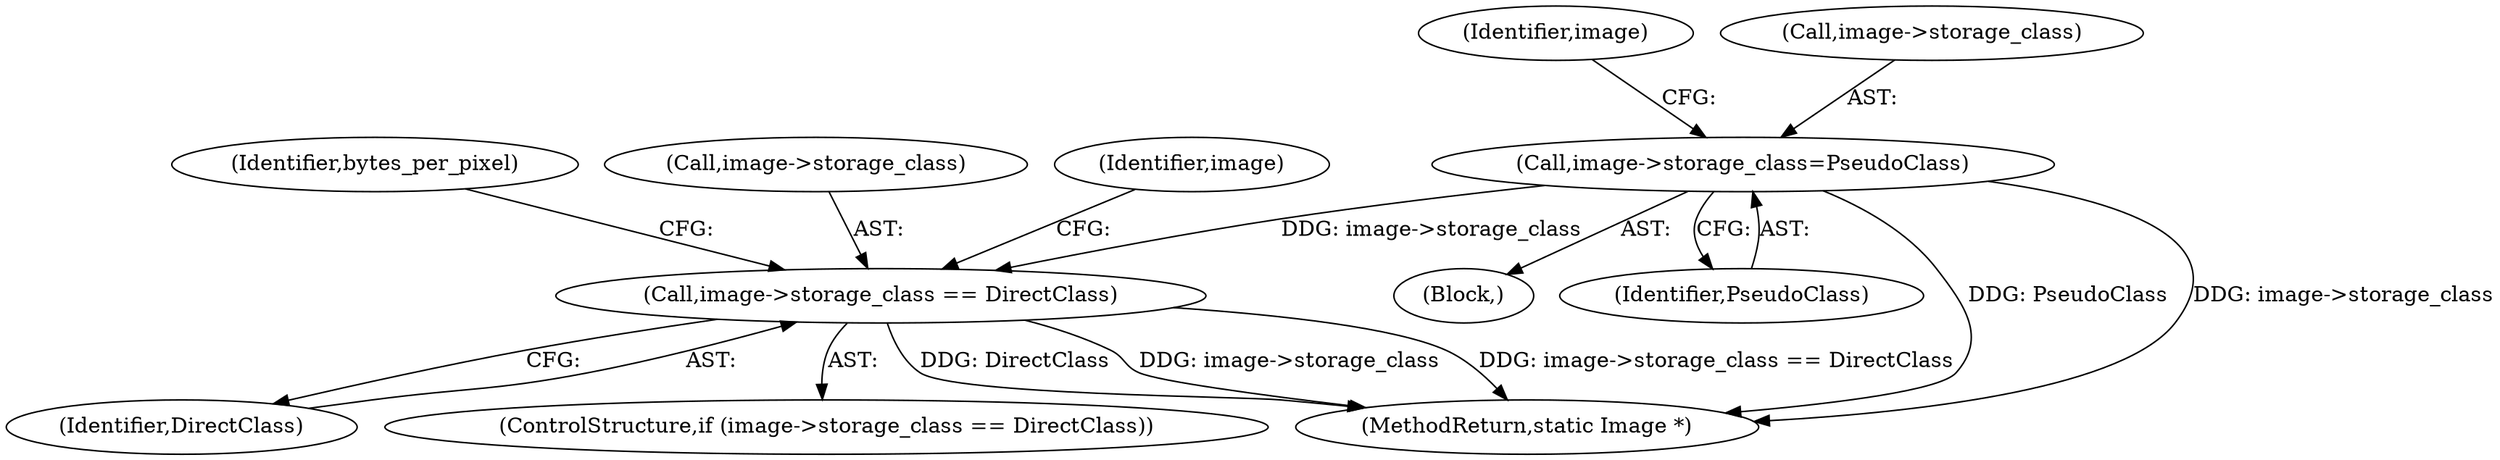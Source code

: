 digraph "0_ImageMagick_7afcf9f71043df15508e46f079387bd4689a738d@pointer" {
"1000448" [label="(Call,image->storage_class=PseudoClass)"];
"1001338" [label="(Call,image->storage_class == DirectClass)"];
"1001337" [label="(ControlStructure,if (image->storage_class == DirectClass))"];
"1000455" [label="(Identifier,image)"];
"1000448" [label="(Call,image->storage_class=PseudoClass)"];
"1001346" [label="(Identifier,bytes_per_pixel)"];
"1001338" [label="(Call,image->storage_class == DirectClass)"];
"1002026" [label="(MethodReturn,static Image *)"];
"1000447" [label="(Block,)"];
"1001339" [label="(Call,image->storage_class)"];
"1001677" [label="(Identifier,image)"];
"1000449" [label="(Call,image->storage_class)"];
"1001342" [label="(Identifier,DirectClass)"];
"1000452" [label="(Identifier,PseudoClass)"];
"1000448" -> "1000447"  [label="AST: "];
"1000448" -> "1000452"  [label="CFG: "];
"1000449" -> "1000448"  [label="AST: "];
"1000452" -> "1000448"  [label="AST: "];
"1000455" -> "1000448"  [label="CFG: "];
"1000448" -> "1002026"  [label="DDG: PseudoClass"];
"1000448" -> "1002026"  [label="DDG: image->storage_class"];
"1000448" -> "1001338"  [label="DDG: image->storage_class"];
"1001338" -> "1001337"  [label="AST: "];
"1001338" -> "1001342"  [label="CFG: "];
"1001339" -> "1001338"  [label="AST: "];
"1001342" -> "1001338"  [label="AST: "];
"1001346" -> "1001338"  [label="CFG: "];
"1001677" -> "1001338"  [label="CFG: "];
"1001338" -> "1002026"  [label="DDG: image->storage_class == DirectClass"];
"1001338" -> "1002026"  [label="DDG: DirectClass"];
"1001338" -> "1002026"  [label="DDG: image->storage_class"];
}
